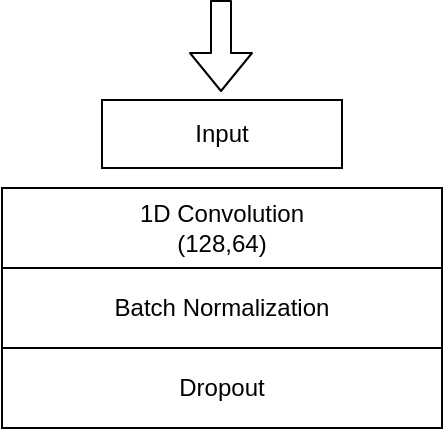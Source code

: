 <mxfile version="14.6.6" type="github">
  <diagram name="Page-1" id="099fd60b-425b-db50-ffb0-6b813814b670">
    <mxGraphModel dx="694" dy="720" grid="1" gridSize="10" guides="1" tooltips="1" connect="1" arrows="1" fold="1" page="1" pageScale="1" pageWidth="850" pageHeight="1100" background="#ffffff" math="0" shadow="0">
      <root>
        <mxCell id="0" />
        <mxCell id="1" parent="0" />
        <mxCell id="GNvcfdCQOV_bqqbBSyqy-1" value="1D Convolution&lt;br&gt;(128,64)" style="rounded=0;whiteSpace=wrap;html=1;" vertex="1" parent="1">
          <mxGeometry x="280" y="114" width="220" height="40" as="geometry" />
        </mxCell>
        <mxCell id="GNvcfdCQOV_bqqbBSyqy-2" value="Batch Normalization" style="rounded=0;whiteSpace=wrap;html=1;" vertex="1" parent="1">
          <mxGeometry x="280" y="154" width="220" height="40" as="geometry" />
        </mxCell>
        <mxCell id="GNvcfdCQOV_bqqbBSyqy-4" value="" style="shape=flexArrow;endArrow=classic;html=1;entryX=0.55;entryY=-0.1;entryDx=0;entryDy=0;entryPerimeter=0;" edge="1" parent="1">
          <mxGeometry width="50" height="50" relative="1" as="geometry">
            <mxPoint x="389.5" y="20" as="sourcePoint" />
            <mxPoint x="389.5" y="66" as="targetPoint" />
          </mxGeometry>
        </mxCell>
        <mxCell id="GNvcfdCQOV_bqqbBSyqy-5" value="Input" style="rounded=0;whiteSpace=wrap;html=1;" vertex="1" parent="1">
          <mxGeometry x="330" y="70" width="120" height="34" as="geometry" />
        </mxCell>
        <mxCell id="GNvcfdCQOV_bqqbBSyqy-7" value="Dropout" style="rounded=0;whiteSpace=wrap;html=1;" vertex="1" parent="1">
          <mxGeometry x="280" y="194" width="220" height="40" as="geometry" />
        </mxCell>
      </root>
    </mxGraphModel>
  </diagram>
</mxfile>
